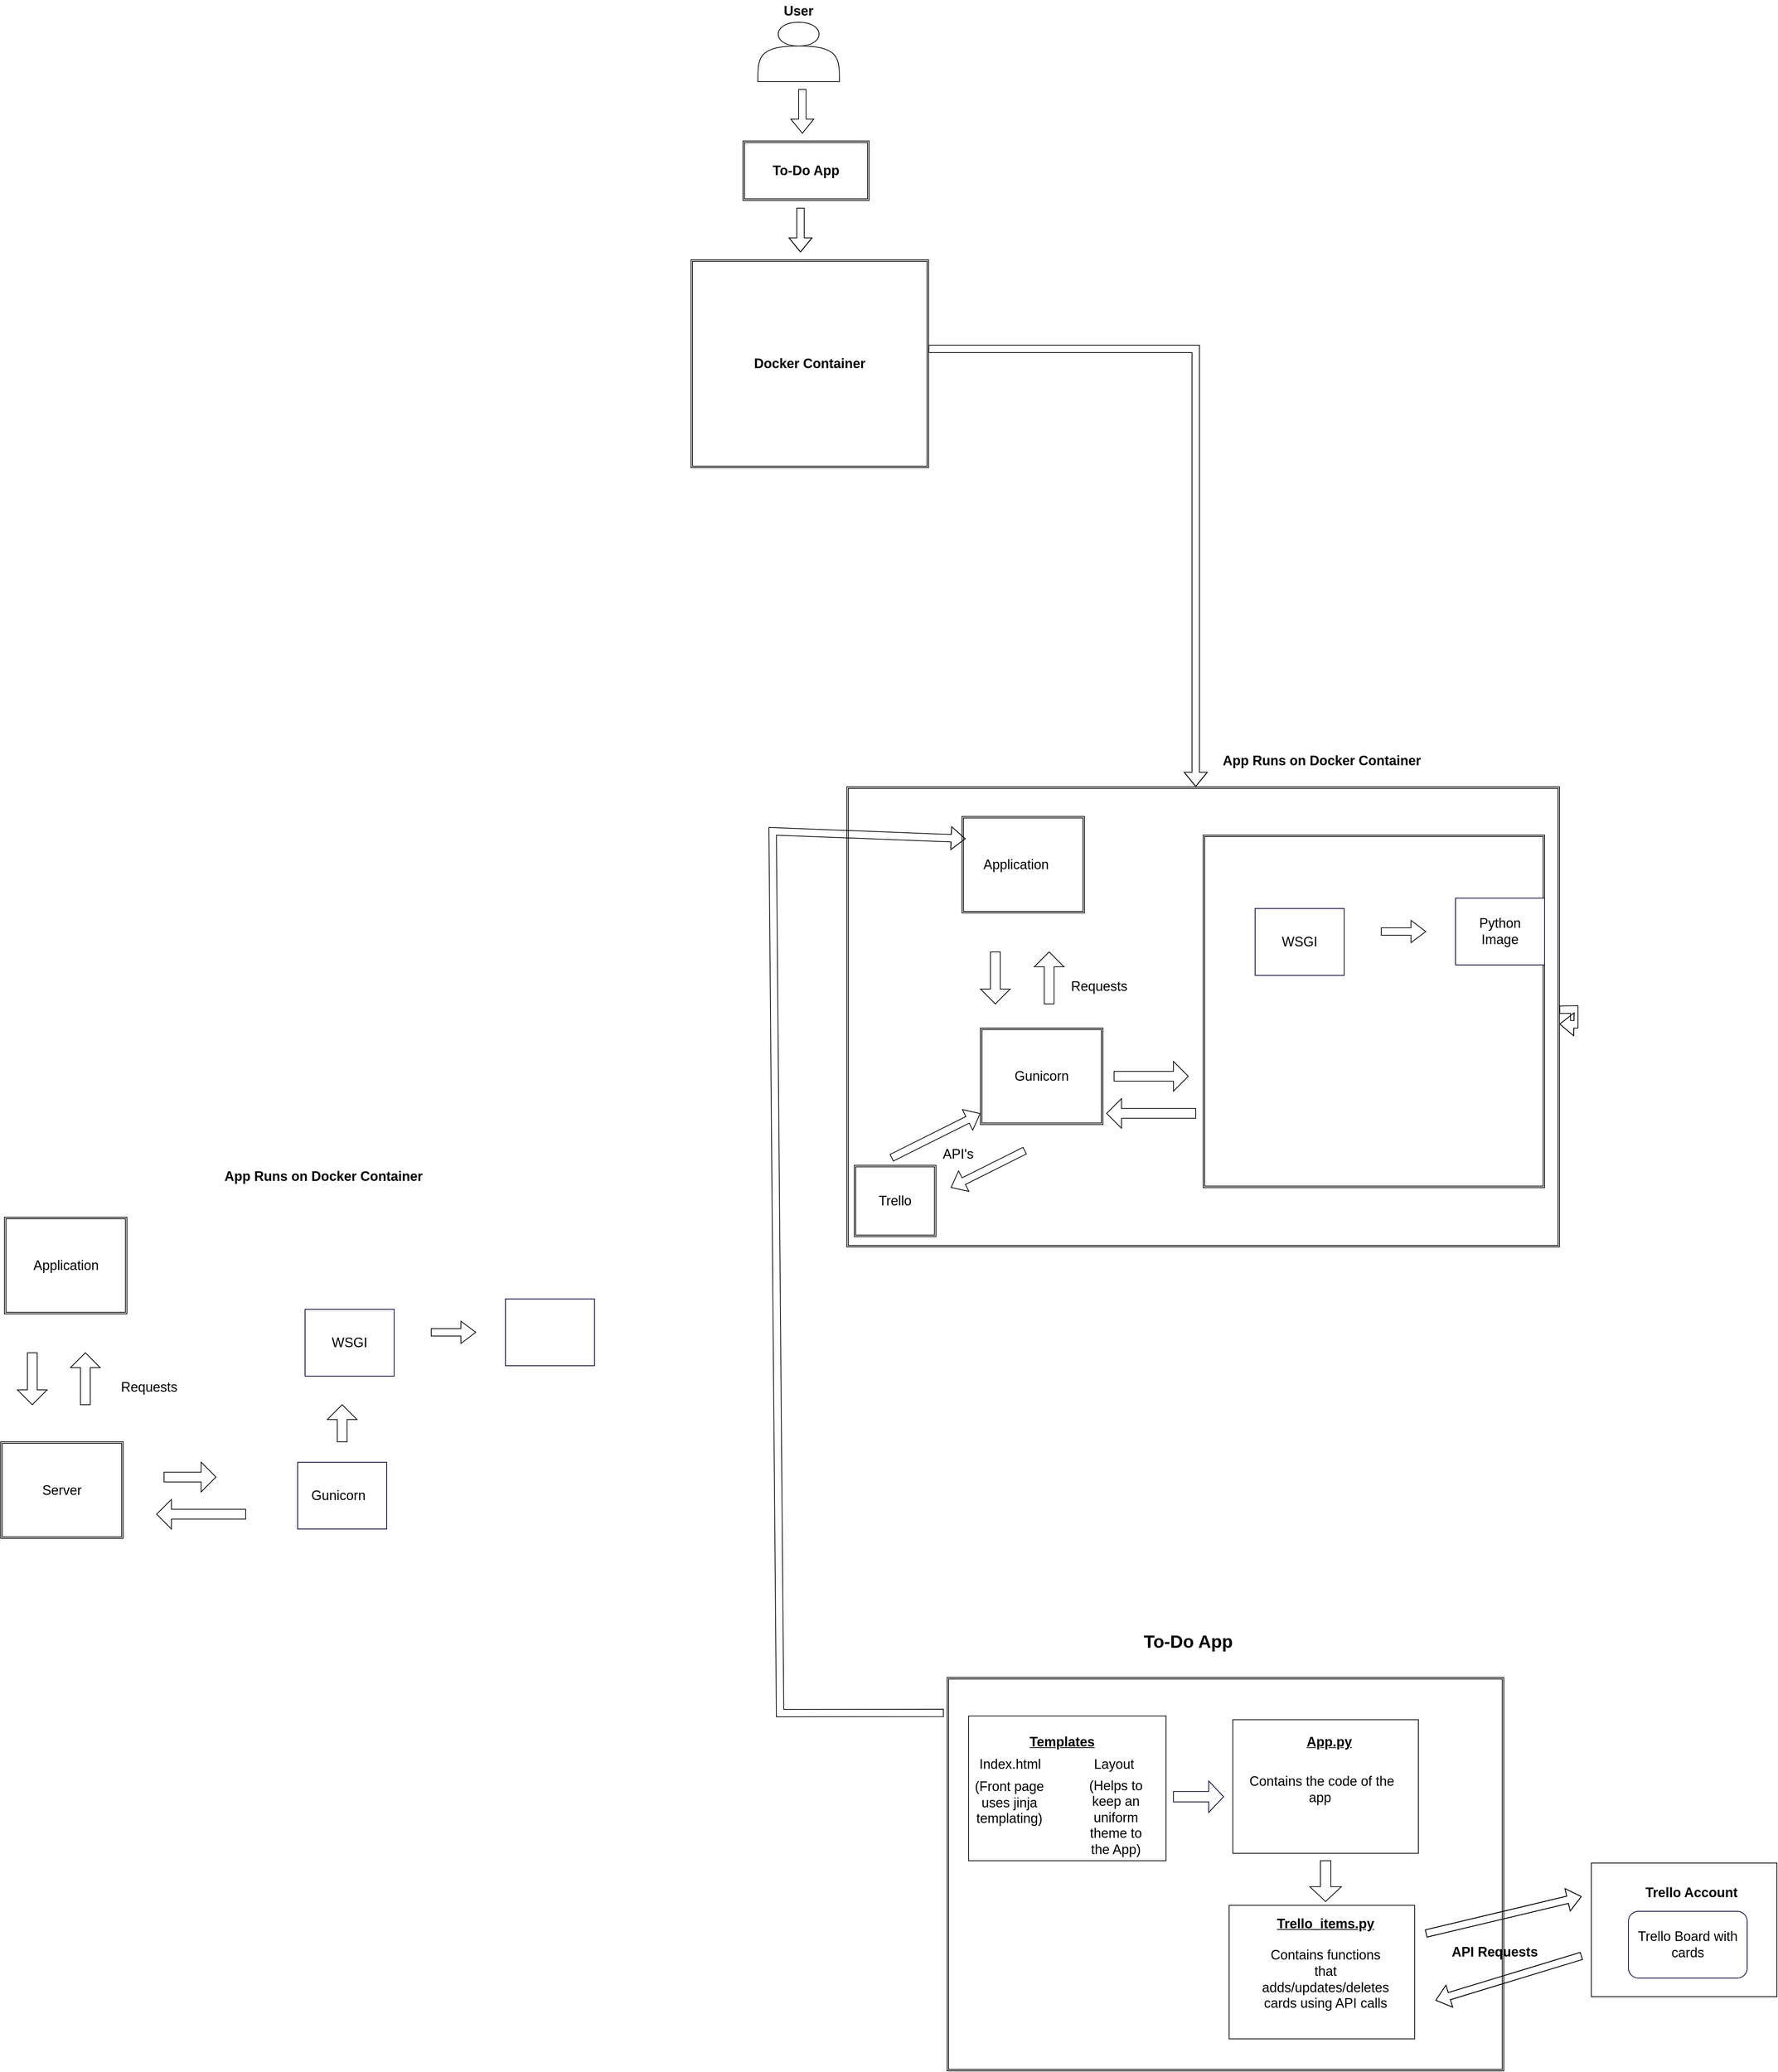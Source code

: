 <mxfile version="18.0.3" type="device"><diagram id="5yGqyq5vZpndwPF9uKTD" name="Page-1"><mxGraphModel dx="925" dy="1865" grid="1" gridSize="10" guides="1" tooltips="1" connect="1" arrows="1" fold="1" page="1" pageScale="1" pageWidth="827" pageHeight="1169" math="0" shadow="0"><root><mxCell id="0"/><mxCell id="1" parent="0"/><UserObject label="" link="https://www.kindpng.com/picc/m/242-2423607_trello-board-ideas-hd-png-download.png" id="DPvg_Ut7gLAu_S9QK8Fo-1"><mxCell style="shape=ext;double=1;rounded=0;whiteSpace=wrap;html=1;fontStyle=1" parent="1" vertex="1"><mxGeometry x="1555" y="2250" width="750" height="530" as="geometry"/></mxCell></UserObject><mxCell id="DPvg_Ut7gLAu_S9QK8Fo-3" value="&lt;font style=&quot;font-size: 24px&quot;&gt;&lt;b&gt;To-Do App&lt;/b&gt;&lt;/font&gt;" style="text;html=1;strokeColor=none;fillColor=none;align=center;verticalAlign=middle;whiteSpace=wrap;rounded=0;" parent="1" vertex="1"><mxGeometry x="1790" y="2186.87" width="180" height="30" as="geometry"/></mxCell><mxCell id="DPvg_Ut7gLAu_S9QK8Fo-29" value="" style="rounded=0;whiteSpace=wrap;html=1;fontSize=18;" parent="1" vertex="1"><mxGeometry x="1940" y="2306.87" width="250" height="180" as="geometry"/></mxCell><mxCell id="DPvg_Ut7gLAu_S9QK8Fo-39" value="" style="rounded=0;whiteSpace=wrap;html=1;fontSize=18;" parent="1" vertex="1"><mxGeometry x="1935" y="2556.87" width="250" height="180" as="geometry"/></mxCell><mxCell id="DPvg_Ut7gLAu_S9QK8Fo-42" value="" style="rounded=0;whiteSpace=wrap;html=1;fontSize=18;" parent="1" vertex="1"><mxGeometry x="1584" y="2301.87" width="266" height="195" as="geometry"/></mxCell><mxCell id="DPvg_Ut7gLAu_S9QK8Fo-46" value="&lt;u&gt;&lt;b&gt;Templates&lt;/b&gt;&lt;/u&gt;" style="text;html=1;strokeColor=none;fillColor=none;align=center;verticalAlign=middle;whiteSpace=wrap;rounded=0;fontSize=18;" parent="1" vertex="1"><mxGeometry x="1680" y="2326.87" width="60" height="20" as="geometry"/></mxCell><mxCell id="DPvg_Ut7gLAu_S9QK8Fo-47" value="Index.html" style="text;html=1;strokeColor=none;fillColor=none;align=center;verticalAlign=middle;whiteSpace=wrap;rounded=0;fontSize=18;" parent="1" vertex="1"><mxGeometry x="1590" y="2351.87" width="100" height="30" as="geometry"/></mxCell><mxCell id="DPvg_Ut7gLAu_S9QK8Fo-48" value="Layout" style="text;html=1;strokeColor=none;fillColor=none;align=center;verticalAlign=middle;whiteSpace=wrap;rounded=0;fontSize=18;" parent="1" vertex="1"><mxGeometry x="1730" y="2351.87" width="100" height="30" as="geometry"/></mxCell><mxCell id="DPvg_Ut7gLAu_S9QK8Fo-49" value="&lt;font style=&quot;font-size: 18px&quot;&gt;(Front page uses jinja templating)&lt;/font&gt;" style="text;html=1;strokeColor=none;fillColor=none;align=center;verticalAlign=middle;whiteSpace=wrap;rounded=0;fontSize=18;" parent="1" vertex="1"><mxGeometry x="1590" y="2406.87" width="97.5" height="25" as="geometry"/></mxCell><mxCell id="DPvg_Ut7gLAu_S9QK8Fo-50" value="&lt;font style=&quot;font-size: 18px&quot;&gt;(Helps to keep an uniform theme to the App)&lt;/font&gt;" style="text;html=1;strokeColor=none;fillColor=none;align=center;verticalAlign=middle;whiteSpace=wrap;rounded=0;fontSize=18;" parent="1" vertex="1"><mxGeometry x="1735" y="2436.87" width="95" height="5" as="geometry"/></mxCell><mxCell id="DPvg_Ut7gLAu_S9QK8Fo-51" value="&lt;font style=&quot;font-size: 18px&quot;&gt;&lt;u&gt;&lt;b&gt;App.py&lt;/b&gt;&lt;/u&gt;&lt;/font&gt;" style="text;html=1;strokeColor=none;fillColor=none;align=center;verticalAlign=middle;whiteSpace=wrap;rounded=0;fontSize=14;" parent="1" vertex="1"><mxGeometry x="2020" y="2321.87" width="100" height="30" as="geometry"/></mxCell><mxCell id="DPvg_Ut7gLAu_S9QK8Fo-52" value="&lt;font style=&quot;font-size: 18px&quot;&gt;Contains the code of the app&amp;nbsp;&lt;/font&gt;" style="text;html=1;strokeColor=none;fillColor=none;align=center;verticalAlign=middle;whiteSpace=wrap;rounded=0;fontSize=18;" parent="1" vertex="1"><mxGeometry x="1950" y="2364.37" width="220" height="72.5" as="geometry"/></mxCell><mxCell id="DPvg_Ut7gLAu_S9QK8Fo-57" value="&lt;u&gt;&lt;b&gt;Trello_items.py&lt;/b&gt;&lt;/u&gt;" style="text;html=1;strokeColor=none;fillColor=none;align=center;verticalAlign=middle;whiteSpace=wrap;rounded=0;fontSize=18;" parent="1" vertex="1"><mxGeometry x="2010" y="2566.87" width="110" height="30" as="geometry"/></mxCell><mxCell id="DPvg_Ut7gLAu_S9QK8Fo-59" value="&lt;font style=&quot;font-size: 18px&quot;&gt;Contains functions that adds/updates/deletes&lt;br&gt;cards using API calls&lt;/font&gt;" style="text;html=1;strokeColor=none;fillColor=none;align=center;verticalAlign=middle;whiteSpace=wrap;rounded=0;fontSize=18;" parent="1" vertex="1"><mxGeometry x="1975" y="2606.87" width="180" height="100" as="geometry"/></mxCell><mxCell id="DPvg_Ut7gLAu_S9QK8Fo-71" value="" style="html=1;shadow=0;dashed=0;align=center;verticalAlign=middle;shape=mxgraph.arrows2.arrow;dy=0.67;dx=20;notch=0;fontSize=18;strokeColor=#000033;" parent="1" vertex="1"><mxGeometry x="1860" y="2389.37" width="67.5" height="42.5" as="geometry"/></mxCell><mxCell id="DPvg_Ut7gLAu_S9QK8Fo-74" value="" style="html=1;shadow=0;dashed=0;align=center;verticalAlign=middle;shape=mxgraph.arrows2.arrow;dy=0.67;dx=20;notch=0;fontSize=18;direction=south;" parent="1" vertex="1"><mxGeometry x="2043.75" y="2496.87" width="42.5" height="55" as="geometry"/></mxCell><UserObject label="" link="https://www.kindpng.com/picc/m/242-2423607_trello-board-ideas-hd-png-download.png" id="DPvg_Ut7gLAu_S9QK8Fo-81"><mxCell style="shape=ext;double=1;rounded=0;whiteSpace=wrap;html=1;fontStyle=1" parent="1" vertex="1"><mxGeometry x="285" y="1630" width="165" height="130" as="geometry"/></mxCell></UserObject><UserObject label="&lt;font style=&quot;font-size: 18px ; font-weight: normal&quot;&gt;Server&lt;/font&gt;" link="https://www.kindpng.com/picc/m/242-2423607_trello-board-ideas-hd-png-download.png" id="DPvg_Ut7gLAu_S9QK8Fo-82"><mxCell style="shape=ext;double=1;rounded=0;whiteSpace=wrap;html=1;fontStyle=1" parent="1" vertex="1"><mxGeometry x="280" y="1932.5" width="165" height="130" as="geometry"/></mxCell></UserObject><mxCell id="DPvg_Ut7gLAu_S9QK8Fo-93" value="&lt;b&gt;App Runs on Docker Container&lt;/b&gt;" style="text;html=1;strokeColor=none;fillColor=none;align=center;verticalAlign=middle;whiteSpace=wrap;rounded=0;fontSize=18;" parent="1" vertex="1"><mxGeometry x="470" y="1560" width="490" height="30" as="geometry"/></mxCell><mxCell id="DPvg_Ut7gLAu_S9QK8Fo-94" value="WSGI" style="rounded=0;whiteSpace=wrap;html=1;fontSize=18;strokeColor=#000033;" parent="1" vertex="1"><mxGeometry x="690" y="1754" width="120" height="90" as="geometry"/></mxCell><mxCell id="DPvg_Ut7gLAu_S9QK8Fo-95" value="" style="rounded=0;whiteSpace=wrap;html=1;fontSize=18;strokeColor=#000033;" parent="1" vertex="1"><mxGeometry x="960" y="1740" width="120" height="90" as="geometry"/></mxCell><mxCell id="DPvg_Ut7gLAu_S9QK8Fo-96" value="" style="rounded=0;whiteSpace=wrap;html=1;fontSize=18;strokeColor=#000033;" parent="1" vertex="1"><mxGeometry x="680" y="1960" width="120" height="90" as="geometry"/></mxCell><mxCell id="DPvg_Ut7gLAu_S9QK8Fo-97" value="Gunicorn" style="text;html=1;strokeColor=none;fillColor=none;align=center;verticalAlign=middle;whiteSpace=wrap;rounded=0;fontSize=18;" parent="1" vertex="1"><mxGeometry x="705" y="1990" width="60" height="30" as="geometry"/></mxCell><mxCell id="DPvg_Ut7gLAu_S9QK8Fo-99" value="Application" style="text;html=1;strokeColor=none;fillColor=none;align=center;verticalAlign=middle;whiteSpace=wrap;rounded=0;fontSize=18;" parent="1" vertex="1"><mxGeometry x="302.5" y="1670" width="130" height="50" as="geometry"/></mxCell><mxCell id="DPvg_Ut7gLAu_S9QK8Fo-102" value="" style="html=1;shadow=0;dashed=0;align=center;verticalAlign=middle;shape=mxgraph.arrows2.arrow;dy=0.67;dx=20;notch=0;fontSize=18;direction=south;" parent="1" vertex="1"><mxGeometry x="302.5" y="1812.5" width="40" height="70" as="geometry"/></mxCell><mxCell id="DPvg_Ut7gLAu_S9QK8Fo-105" value="" style="html=1;shadow=0;dashed=0;align=center;verticalAlign=middle;shape=mxgraph.arrows2.arrow;dy=0.67;dx=20;notch=0;fontSize=18;direction=north;" parent="1" vertex="1"><mxGeometry x="374" y="1812.5" width="40" height="70" as="geometry"/></mxCell><mxCell id="DPvg_Ut7gLAu_S9QK8Fo-107" value="Requests" style="text;html=1;strokeColor=none;fillColor=none;align=center;verticalAlign=middle;whiteSpace=wrap;rounded=0;fontSize=18;" parent="1" vertex="1"><mxGeometry x="450" y="1844" width="60" height="30" as="geometry"/></mxCell><mxCell id="DPvg_Ut7gLAu_S9QK8Fo-122" value="" style="html=1;shadow=0;dashed=0;align=center;verticalAlign=middle;shape=mxgraph.arrows2.arrow;dy=0.67;dx=20;notch=0;fontSize=18;direction=north;" parent="1" vertex="1"><mxGeometry x="720" y="1882.5" width="40" height="50" as="geometry"/></mxCell><mxCell id="DPvg_Ut7gLAu_S9QK8Fo-126" value="" style="html=1;shadow=0;dashed=0;align=center;verticalAlign=middle;shape=mxgraph.arrows2.arrow;dy=0.67;dx=20;notch=0;fontSize=18;" parent="1" vertex="1"><mxGeometry x="860" y="1770" width="60" height="30" as="geometry"/></mxCell><mxCell id="DPvg_Ut7gLAu_S9QK8Fo-148" value="" style="html=1;shadow=0;dashed=0;align=center;verticalAlign=middle;shape=mxgraph.arrows2.arrow;dy=0.67;dx=20;notch=0;fontSize=18;direction=west;" parent="1" vertex="1"><mxGeometry x="490" y="2010" width="120" height="40" as="geometry"/></mxCell><mxCell id="DPvg_Ut7gLAu_S9QK8Fo-149" value="" style="html=1;shadow=0;dashed=0;align=center;verticalAlign=middle;shape=mxgraph.arrows2.arrow;dy=0.67;dx=20;notch=0;fontSize=18;" parent="1" vertex="1"><mxGeometry x="500" y="1960" width="70" height="40" as="geometry"/></mxCell><mxCell id="DPvg_Ut7gLAu_S9QK8Fo-154" value="" style="shape=flexArrow;endArrow=classic;html=1;rounded=0;fontSize=18;" parent="1" edge="1"><mxGeometry width="50" height="50" relative="1" as="geometry"><mxPoint x="1530" y="460" as="sourcePoint"/><mxPoint x="1890" y="1050" as="targetPoint"/><Array as="points"><mxPoint x="1890" y="460"/></Array></mxGeometry></mxCell><mxCell id="SEuNgU566IoahNPj4mic-1" value="" style="shape=actor;whiteSpace=wrap;html=1;" vertex="1" parent="1"><mxGeometry x="1300" y="20" width="110" height="80" as="geometry"/></mxCell><mxCell id="SEuNgU566IoahNPj4mic-2" value="&lt;font style=&quot;font-size: 18px&quot;&gt;To-Do App&lt;/font&gt;" style="shape=ext;double=1;rounded=0;whiteSpace=wrap;html=1;fontStyle=1" vertex="1" parent="1"><mxGeometry x="1280" y="180" width="170" height="80" as="geometry"/></mxCell><mxCell id="SEuNgU566IoahNPj4mic-3" value="&lt;font style=&quot;font-size: 18px&quot;&gt;Docker Container&lt;/font&gt;" style="shape=ext;double=1;rounded=0;whiteSpace=wrap;html=1;fontStyle=1" vertex="1" parent="1"><mxGeometry x="1210" y="340" width="320" height="280" as="geometry"/></mxCell><mxCell id="SEuNgU566IoahNPj4mic-4" value="&lt;font style=&quot;font-size: 18px&quot;&gt;User&lt;/font&gt;" style="text;html=1;strokeColor=none;fillColor=none;align=center;verticalAlign=middle;whiteSpace=wrap;rounded=0;fontStyle=1" vertex="1" parent="1"><mxGeometry x="1325" y="-10" width="60" height="30" as="geometry"/></mxCell><mxCell id="SEuNgU566IoahNPj4mic-5" value="" style="shape=flexArrow;endArrow=classic;html=1;rounded=0;fontSize=18;" edge="1" parent="1"><mxGeometry width="50" height="50" relative="1" as="geometry"><mxPoint x="1360" y="110" as="sourcePoint"/><mxPoint x="1360" y="170" as="targetPoint"/><Array as="points"/></mxGeometry></mxCell><mxCell id="SEuNgU566IoahNPj4mic-6" value="" style="shape=flexArrow;endArrow=classic;html=1;rounded=0;fontSize=18;" edge="1" parent="1"><mxGeometry width="50" height="50" relative="1" as="geometry"><mxPoint x="1357.5" y="270" as="sourcePoint"/><mxPoint x="1357.5" y="330" as="targetPoint"/><Array as="points"><mxPoint x="1357.5" y="300"/></Array></mxGeometry></mxCell><UserObject label="" id="SEuNgU566IoahNPj4mic-26"><mxCell style="shape=ext;double=1;rounded=0;whiteSpace=wrap;html=1;fontStyle=1" vertex="1" parent="1"><mxGeometry x="1420" y="1050" width="960" height="620" as="geometry"/></mxCell></UserObject><UserObject label="" link="https://www.kindpng.com/picc/m/242-2423607_trello-board-ideas-hd-png-download.png" id="SEuNgU566IoahNPj4mic-27"><mxCell style="shape=ext;double=1;rounded=0;whiteSpace=wrap;html=1;fontStyle=1" vertex="1" parent="1"><mxGeometry x="1575" y="1090" width="165" height="130" as="geometry"/></mxCell></UserObject><UserObject label="" link="https://www.kindpng.com/picc/m/242-2423607_trello-board-ideas-hd-png-download.png" id="SEuNgU566IoahNPj4mic-29"><mxCell style="shape=ext;double=1;rounded=0;whiteSpace=wrap;html=1;fontStyle=1" vertex="1" parent="1"><mxGeometry x="1900" y="1115" width="460" height="475" as="geometry"/></mxCell></UserObject><mxCell id="SEuNgU566IoahNPj4mic-30" value="WSGI" style="rounded=0;whiteSpace=wrap;html=1;fontSize=18;strokeColor=#000033;" vertex="1" parent="1"><mxGeometry x="1970" y="1214" width="120" height="90" as="geometry"/></mxCell><mxCell id="SEuNgU566IoahNPj4mic-31" value="" style="rounded=0;whiteSpace=wrap;html=1;fontSize=18;strokeColor=#000033;" vertex="1" parent="1"><mxGeometry x="2240" y="1200" width="120" height="90" as="geometry"/></mxCell><mxCell id="SEuNgU566IoahNPj4mic-34" value="Python&lt;br&gt;Image" style="text;html=1;strokeColor=none;fillColor=none;align=center;verticalAlign=middle;whiteSpace=wrap;rounded=0;fontSize=18;" vertex="1" parent="1"><mxGeometry x="2265" y="1230" width="70" height="30" as="geometry"/></mxCell><mxCell id="SEuNgU566IoahNPj4mic-35" value="Application" style="text;html=1;strokeColor=none;fillColor=none;align=center;verticalAlign=middle;whiteSpace=wrap;rounded=0;fontSize=18;" vertex="1" parent="1"><mxGeometry x="1582.5" y="1130" width="130" height="50" as="geometry"/></mxCell><mxCell id="SEuNgU566IoahNPj4mic-36" value="" style="html=1;shadow=0;dashed=0;align=center;verticalAlign=middle;shape=mxgraph.arrows2.arrow;dy=0.67;dx=20;notch=0;fontSize=18;direction=south;" vertex="1" parent="1"><mxGeometry x="1600" y="1272.5" width="40" height="70" as="geometry"/></mxCell><mxCell id="SEuNgU566IoahNPj4mic-37" value="" style="html=1;shadow=0;dashed=0;align=center;verticalAlign=middle;shape=mxgraph.arrows2.arrow;dy=0.67;dx=20;notch=0;fontSize=18;direction=north;" vertex="1" parent="1"><mxGeometry x="1672.5" y="1272.5" width="40" height="70" as="geometry"/></mxCell><mxCell id="SEuNgU566IoahNPj4mic-38" value="Requests" style="text;html=1;strokeColor=none;fillColor=none;align=center;verticalAlign=middle;whiteSpace=wrap;rounded=0;fontSize=18;" vertex="1" parent="1"><mxGeometry x="1730" y="1304" width="60" height="30" as="geometry"/></mxCell><mxCell id="SEuNgU566IoahNPj4mic-40" value="" style="html=1;shadow=0;dashed=0;align=center;verticalAlign=middle;shape=mxgraph.arrows2.arrow;dy=0.67;dx=20;notch=0;fontSize=18;" vertex="1" parent="1"><mxGeometry x="2140" y="1230" width="60" height="30" as="geometry"/></mxCell><mxCell id="SEuNgU566IoahNPj4mic-41" value="" style="html=1;shadow=0;dashed=0;align=center;verticalAlign=middle;shape=mxgraph.arrows2.arrow;dy=0.67;dx=20;notch=0;fontSize=18;direction=west;" vertex="1" parent="1"><mxGeometry x="1770" y="1470" width="120" height="40" as="geometry"/></mxCell><mxCell id="SEuNgU566IoahNPj4mic-42" value="" style="html=1;shadow=0;dashed=0;align=center;verticalAlign=middle;shape=mxgraph.arrows2.arrow;dy=0.67;dx=20;notch=0;fontSize=18;" vertex="1" parent="1"><mxGeometry x="1780" y="1420" width="100" height="40" as="geometry"/></mxCell><mxCell id="SEuNgU566IoahNPj4mic-43" value="&lt;b&gt;App Runs on Docker Container&lt;/b&gt;" style="text;html=1;strokeColor=none;fillColor=none;align=center;verticalAlign=middle;whiteSpace=wrap;rounded=0;fontSize=18;" vertex="1" parent="1"><mxGeometry x="1815" y="1000" width="490" height="30" as="geometry"/></mxCell><mxCell id="SEuNgU566IoahNPj4mic-45" value="" style="shape=flexArrow;endArrow=classic;html=1;rounded=0;exitX=-0.006;exitY=0.09;exitDx=0;exitDy=0;exitPerimeter=0;" edge="1" parent="1" source="DPvg_Ut7gLAu_S9QK8Fo-1"><mxGeometry width="50" height="50" relative="1" as="geometry"><mxPoint x="1320" y="2320" as="sourcePoint"/><mxPoint x="1580" y="1120" as="targetPoint"/><Array as="points"><mxPoint x="1330" y="2298"/><mxPoint x="1320" y="1110"/></Array></mxGeometry></mxCell><mxCell id="SEuNgU566IoahNPj4mic-46" value="" style="rounded=0;whiteSpace=wrap;html=1;fontSize=18;" vertex="1" parent="1"><mxGeometry x="2423" y="2500" width="250" height="180" as="geometry"/></mxCell><mxCell id="SEuNgU566IoahNPj4mic-47" value="&lt;b&gt;Trello Account&lt;/b&gt;" style="text;html=1;strokeColor=none;fillColor=none;align=center;verticalAlign=middle;whiteSpace=wrap;rounded=0;fontSize=18;" vertex="1" parent="1"><mxGeometry x="2483" y="2525" width="150" height="30" as="geometry"/></mxCell><mxCell id="SEuNgU566IoahNPj4mic-48" value="&lt;font style=&quot;font-size: 18px&quot;&gt;Trello Board with cards&lt;/font&gt;" style="rounded=1;whiteSpace=wrap;html=1;fontSize=18;strokeColor=#000033;" vertex="1" parent="1"><mxGeometry x="2473" y="2565" width="160" height="90" as="geometry"/></mxCell><mxCell id="SEuNgU566IoahNPj4mic-49" value="" style="endArrow=classic;html=1;rounded=0;fontSize=18;shape=flexArrow;" edge="1" parent="1"><mxGeometry width="50" height="50" relative="1" as="geometry"><mxPoint x="2200" y="2595" as="sourcePoint"/><mxPoint x="2410" y="2545" as="targetPoint"/><Array as="points"/></mxGeometry></mxCell><mxCell id="SEuNgU566IoahNPj4mic-50" value="" style="shape=flexArrow;endArrow=classic;html=1;rounded=0;fontSize=18;" edge="1" parent="1"><mxGeometry width="50" height="50" relative="1" as="geometry"><mxPoint x="2410" y="2625" as="sourcePoint"/><mxPoint x="2213" y="2685" as="targetPoint"/><Array as="points"/></mxGeometry></mxCell><mxCell id="SEuNgU566IoahNPj4mic-51" value="&lt;b&gt;API Requests&lt;/b&gt;" style="text;html=1;strokeColor=none;fillColor=none;align=center;verticalAlign=middle;whiteSpace=wrap;rounded=0;fontSize=18;" vertex="1" parent="1"><mxGeometry x="2233" y="2605" width="120" height="30" as="geometry"/></mxCell><UserObject label="&lt;font style=&quot;font-size: 18px; font-weight: normal;&quot;&gt;Gunicorn&lt;/font&gt;" id="SEuNgU566IoahNPj4mic-62"><mxCell style="shape=ext;double=1;rounded=0;whiteSpace=wrap;html=1;fontStyle=1" vertex="1" parent="1"><mxGeometry x="1600" y="1375" width="165" height="130" as="geometry"/></mxCell></UserObject><UserObject label="&lt;span style=&quot;font-size: 18px; font-weight: 400;&quot;&gt;Trello&lt;/span&gt;" id="SEuNgU566IoahNPj4mic-63"><mxCell style="shape=ext;double=1;rounded=0;whiteSpace=wrap;html=1;fontStyle=1" vertex="1" parent="1"><mxGeometry x="1430" y="1560" width="110" height="96" as="geometry"/></mxCell></UserObject><mxCell id="SEuNgU566IoahNPj4mic-65" value="" style="shape=flexArrow;endArrow=classic;html=1;rounded=0;fontSize=18;" edge="1" parent="1" source="SEuNgU566IoahNPj4mic-26" target="SEuNgU566IoahNPj4mic-26"><mxGeometry width="50" height="50" relative="1" as="geometry"><mxPoint x="1580" y="1520" as="sourcePoint"/><mxPoint x="1440" y="1570" as="targetPoint"/><Array as="points"><mxPoint x="1560" y="1520"/></Array></mxGeometry></mxCell><mxCell id="SEuNgU566IoahNPj4mic-66" value="" style="endArrow=classic;html=1;rounded=0;fontSize=18;shape=flexArrow;" edge="1" parent="1"><mxGeometry width="50" height="50" relative="1" as="geometry"><mxPoint x="2200" y="2595" as="sourcePoint"/><mxPoint x="2410" y="2545" as="targetPoint"/><Array as="points"/></mxGeometry></mxCell><mxCell id="SEuNgU566IoahNPj4mic-67" value="" style="endArrow=classic;html=1;rounded=0;fontSize=18;shape=flexArrow;" edge="1" parent="1"><mxGeometry width="50" height="50" relative="1" as="geometry"><mxPoint x="1480" y="1550" as="sourcePoint"/><mxPoint x="1600" y="1490" as="targetPoint"/><Array as="points"/></mxGeometry></mxCell><mxCell id="SEuNgU566IoahNPj4mic-68" value="" style="shape=flexArrow;endArrow=classic;html=1;rounded=0;fontSize=18;" edge="1" parent="1"><mxGeometry width="50" height="50" relative="1" as="geometry"><mxPoint x="2410" y="2625" as="sourcePoint"/><mxPoint x="2213" y="2685" as="targetPoint"/><Array as="points"/></mxGeometry></mxCell><mxCell id="SEuNgU566IoahNPj4mic-69" value="" style="shape=flexArrow;endArrow=classic;html=1;rounded=0;fontSize=18;" edge="1" parent="1"><mxGeometry width="50" height="50" relative="1" as="geometry"><mxPoint x="1660" y="1540" as="sourcePoint"/><mxPoint x="1560" y="1590" as="targetPoint"/><Array as="points"/></mxGeometry></mxCell><mxCell id="SEuNgU566IoahNPj4mic-70" value="API's" style="text;html=1;strokeColor=none;fillColor=none;align=center;verticalAlign=middle;whiteSpace=wrap;rounded=0;fontSize=18;" vertex="1" parent="1"><mxGeometry x="1540" y="1530" width="60" height="30" as="geometry"/></mxCell></root></mxGraphModel></diagram></mxfile>